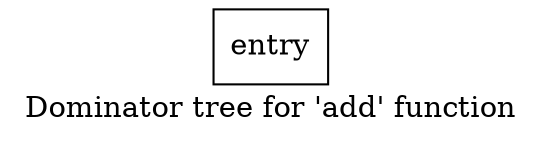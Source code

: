 digraph "Dominator tree for 'add' function" {
	label="Dominator tree for 'add' function";

	Node0x560ad40f7a70 [shape=record,label="{entry}"];
}
